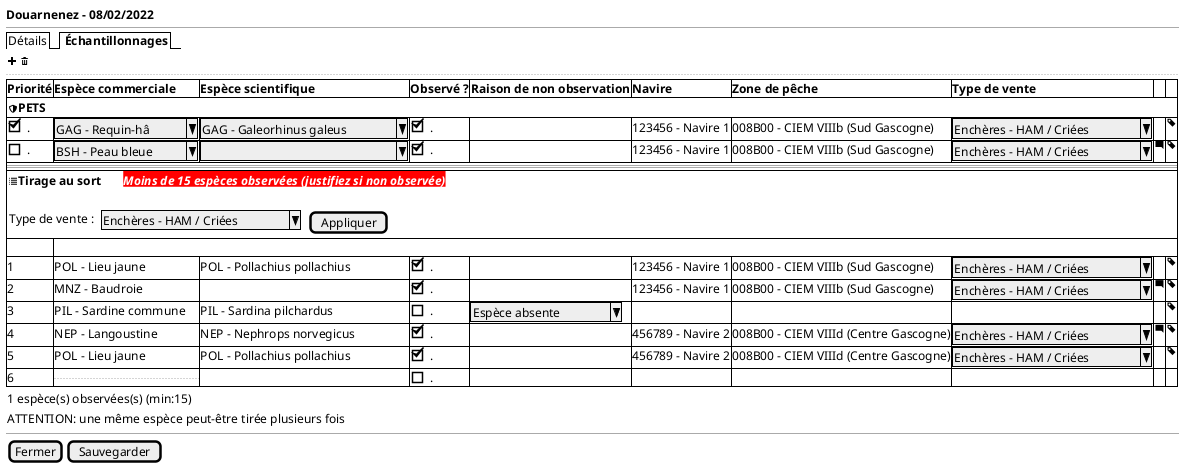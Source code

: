 @startsalt
{
<style>
saltDiagram {
}
</style>

  <b>Douarnenez - 08/02/2022
  --
  {/  Détails | <b> Échantillonnages}
  { <&plus> <&trash> }
  ..
	{#
	    <b>Priorité | <b>Espèce commerciale | <b>Espèce scientifique  | <b>Observé ? | <b>Raison de non observation | <b>Navire | <b>Zone de pêche| <b>Type de vente | . | .
         {
          <&shield><b>PETS
         } | * | * | * | * | * | * | * | * | * | *
        [X]. | ^GAG - Requin-hâ ^ | ^GAG - Galeorhinus galeus^ | [X]. | . | 123456 - Navire 1 | 008B00 - CIEM VIIIb (Sud Gascogne) | ^Enchères - HAM / Criées^ | . | <&tag>
        []. | ^BSH - Peau bleue^ | ^                        ^ | [X]. | . | 123456 - Navire 1 | 008B00 - CIEM VIIIb (Sud Gascogne) | ^Enchères - HAM / Criées^ | <&comment-square> | <&tag>
        == | * | * | * | * | * | * | * | * | * | *
         {
             <&list><b>Tirage au sort       <back:red><font color=white><i>Moins de 15 espèces observées (justifiez si non observée)
             .
             { Type de vente : | . | ^Enchères - HAM / Criées^ | . | [Appliquer] }
         } | * | * | * | * | * | * | * | * | * | *
        .
        1 | POL - Lieu jaune | POL - Pollachius pollachius | [X]. | . | 123456 - Navire 1 | 008B00 - CIEM VIIIb (Sud Gascogne) | ^Enchères - HAM / Criées^ | . | <&tag>
        2 | MNZ - Baudroie | . |  [X]. | . | 123456 - Navire 1 | 008B00 - CIEM VIIIb (Sud Gascogne) | ^Enchères - HAM / Criées^ | <&comment-square> | <&tag>
        3 | PIL - Sardine commune | PIL - Sardina pilchardus | [ ]. | ^ Espèce absente  ^  | . | . | . | . | <&tag>
        4 | NEP - Langoustine | NEP - Nephrops norvegicus | [X]. | . | 456789 - Navire 2 | 008B00 - CIEM VIIId (Centre Gascogne) | ^Enchères - HAM / Criées^ | <&comment-square> | <&tag>
        5 | POL - Lieu jaune | POL - Pollachius pollachius | [X]. | . | 456789 - Navire 2 | 008B00 - CIEM VIIId (Centre Gascogne) | ^Enchères - HAM / Criées^ | . | <&tag>
        6 | ... | . | [ ] . | . | . | . | . | .

    }
    { 1 espèce(s) observées(s) (min:15)  }

    { ATTENTION: une même espèce peut-être tirée plusieurs fois }
  --


  {
    [Fermer] | [Sauvegarder]
  }
}
@endsalt
